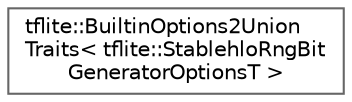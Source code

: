 digraph "Graphical Class Hierarchy"
{
 // LATEX_PDF_SIZE
  bgcolor="transparent";
  edge [fontname=Helvetica,fontsize=10,labelfontname=Helvetica,labelfontsize=10];
  node [fontname=Helvetica,fontsize=10,shape=box,height=0.2,width=0.4];
  rankdir="LR";
  Node0 [id="Node000000",label="tflite::BuiltinOptions2Union\lTraits\< tflite::StablehloRngBit\lGeneratorOptionsT \>",height=0.2,width=0.4,color="grey40", fillcolor="white", style="filled",URL="$structtflite_1_1_builtin_options2_union_traits_3_01tflite_1_1_stablehlo_rng_bit_generator_options_t_01_4.html",tooltip=" "];
}
